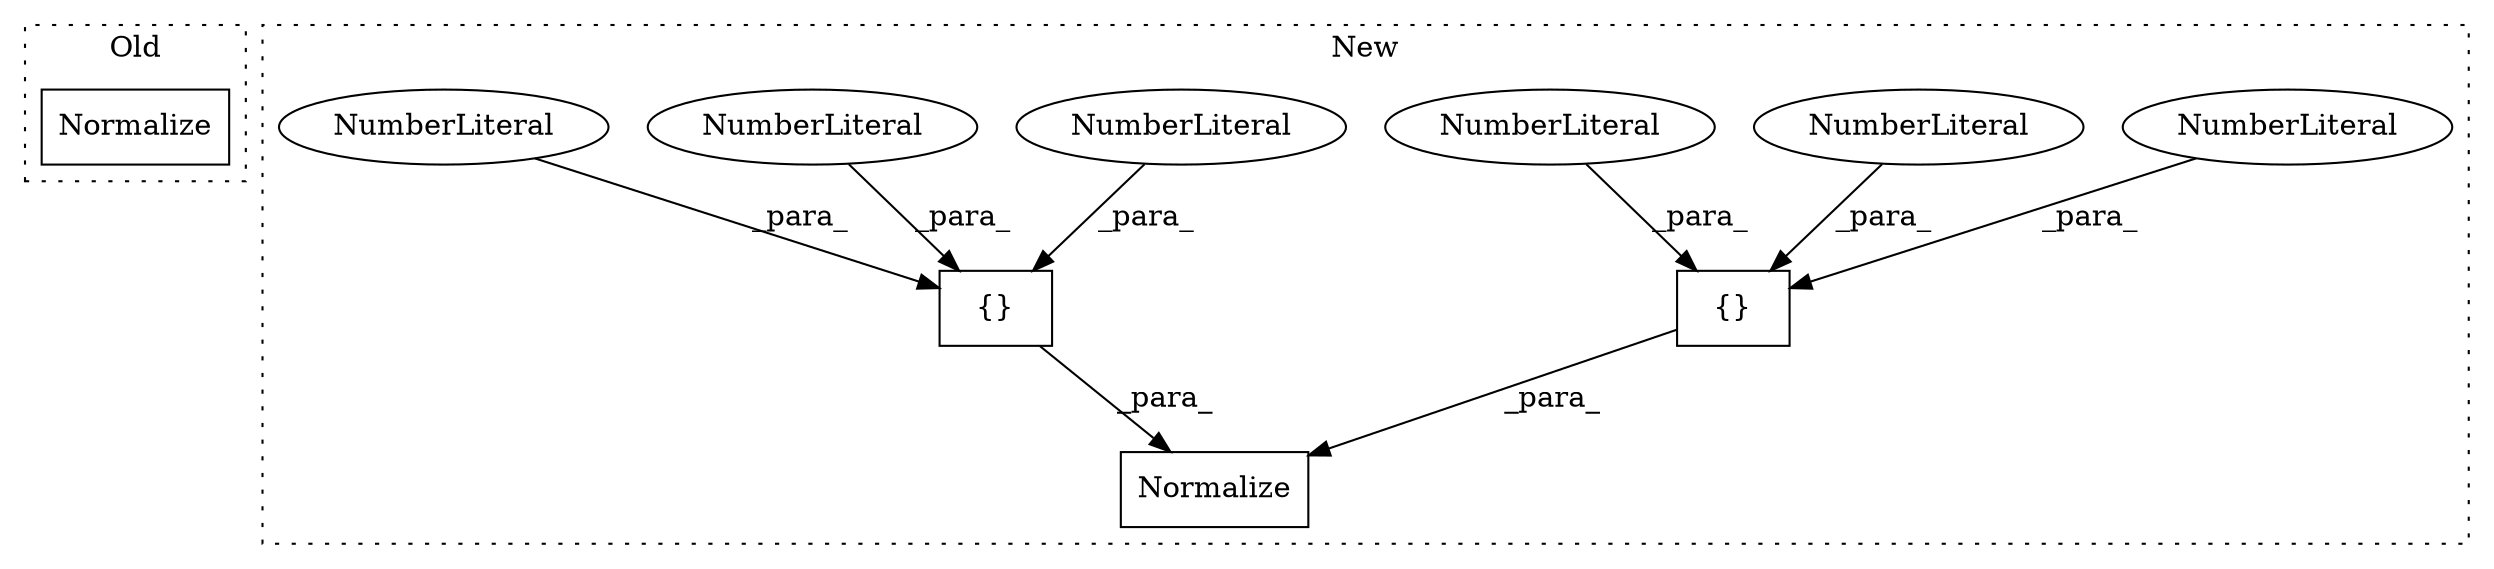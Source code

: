 digraph G {
subgraph cluster0 {
1 [label="Normalize" a="32" s="2929" l="11" shape="box"];
label = "Old";
style="dotted";
}
subgraph cluster1 {
2 [label="{}" a="4" s="2950,2968" l="1,1" shape="box"];
3 [label="NumberLiteral" a="34" s="2957" l="5" shape="ellipse"];
4 [label="NumberLiteral" a="34" s="2951" l="5" shape="ellipse"];
5 [label="NumberLiteral" a="34" s="2963" l="5" shape="ellipse"];
6 [label="Normalize" a="32" s="2929,3000" l="10,1" shape="box"];
7 [label="{}" a="4" s="2981,2999" l="1,1" shape="box"];
8 [label="NumberLiteral" a="34" s="2988" l="5" shape="ellipse"];
9 [label="NumberLiteral" a="34" s="2982" l="5" shape="ellipse"];
10 [label="NumberLiteral" a="34" s="2994" l="5" shape="ellipse"];
label = "New";
style="dotted";
}
2 -> 6 [label="_para_"];
3 -> 2 [label="_para_"];
4 -> 2 [label="_para_"];
5 -> 2 [label="_para_"];
7 -> 6 [label="_para_"];
8 -> 7 [label="_para_"];
9 -> 7 [label="_para_"];
10 -> 7 [label="_para_"];
}